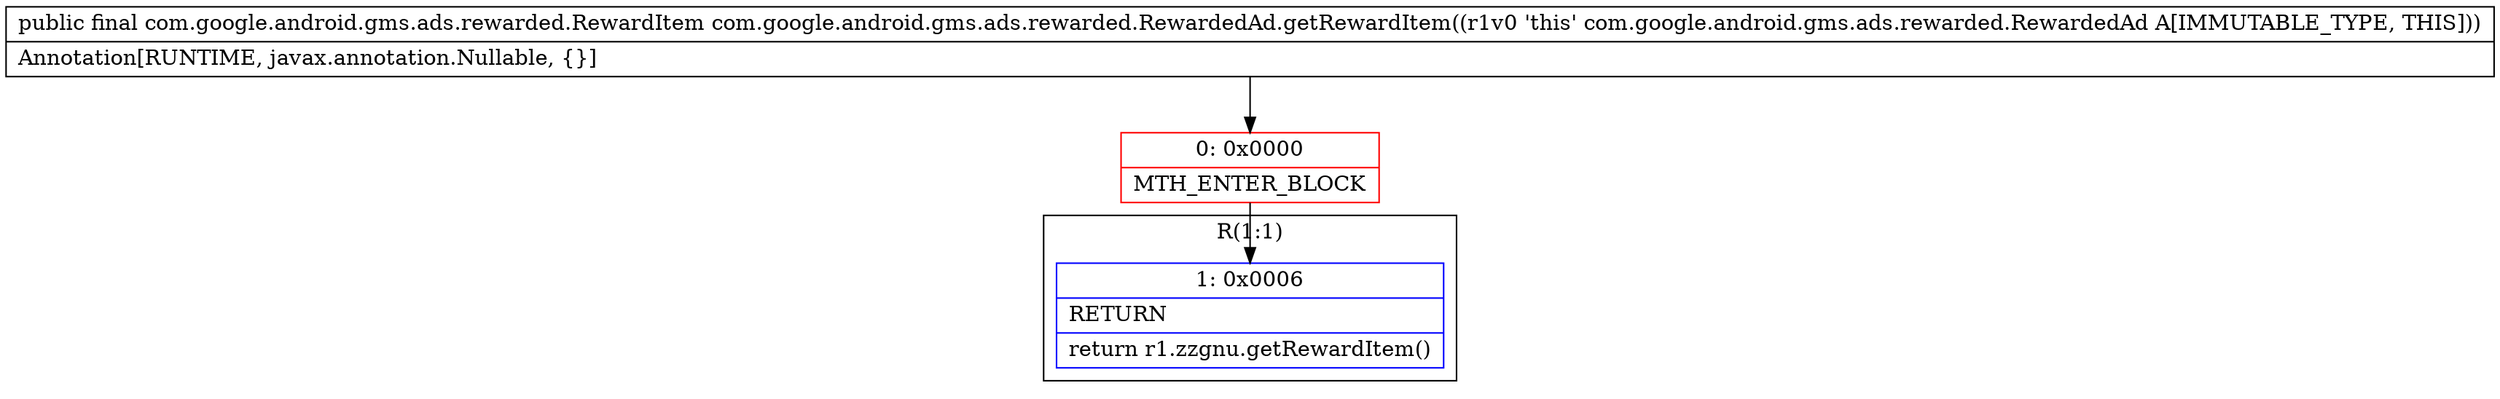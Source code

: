 digraph "CFG forcom.google.android.gms.ads.rewarded.RewardedAd.getRewardItem()Lcom\/google\/android\/gms\/ads\/rewarded\/RewardItem;" {
subgraph cluster_Region_527914530 {
label = "R(1:1)";
node [shape=record,color=blue];
Node_1 [shape=record,label="{1\:\ 0x0006|RETURN\l|return r1.zzgnu.getRewardItem()\l}"];
}
Node_0 [shape=record,color=red,label="{0\:\ 0x0000|MTH_ENTER_BLOCK\l}"];
MethodNode[shape=record,label="{public final com.google.android.gms.ads.rewarded.RewardItem com.google.android.gms.ads.rewarded.RewardedAd.getRewardItem((r1v0 'this' com.google.android.gms.ads.rewarded.RewardedAd A[IMMUTABLE_TYPE, THIS]))  | Annotation[RUNTIME, javax.annotation.Nullable, \{\}]\l}"];
MethodNode -> Node_0;
Node_0 -> Node_1;
}

